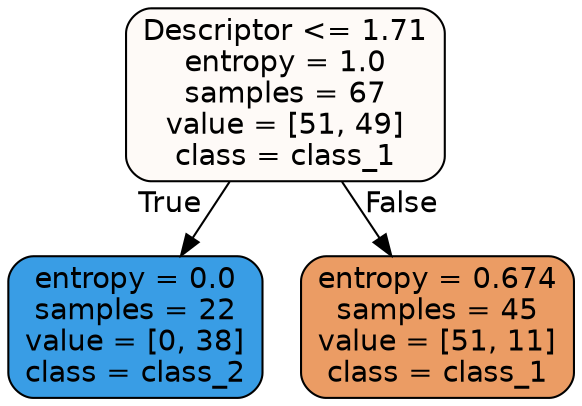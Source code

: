 digraph Tree {
node [shape=box, style="filled, rounded", color="black", fontname="helvetica"] ;
edge [fontname="helvetica"] ;
0 [label="Descriptor <= 1.71\nentropy = 1.0\nsamples = 67\nvalue = [51, 49]\nclass = class_1", fillcolor="#fefaf7"] ;
1 [label="entropy = 0.0\nsamples = 22\nvalue = [0, 38]\nclass = class_2", fillcolor="#399de5"] ;
0 -> 1 [labeldistance=2.5, labelangle=45, headlabel="True"] ;
2 [label="entropy = 0.674\nsamples = 45\nvalue = [51, 11]\nclass = class_1", fillcolor="#eb9c64"] ;
0 -> 2 [labeldistance=2.5, labelangle=-45, headlabel="False"] ;
}